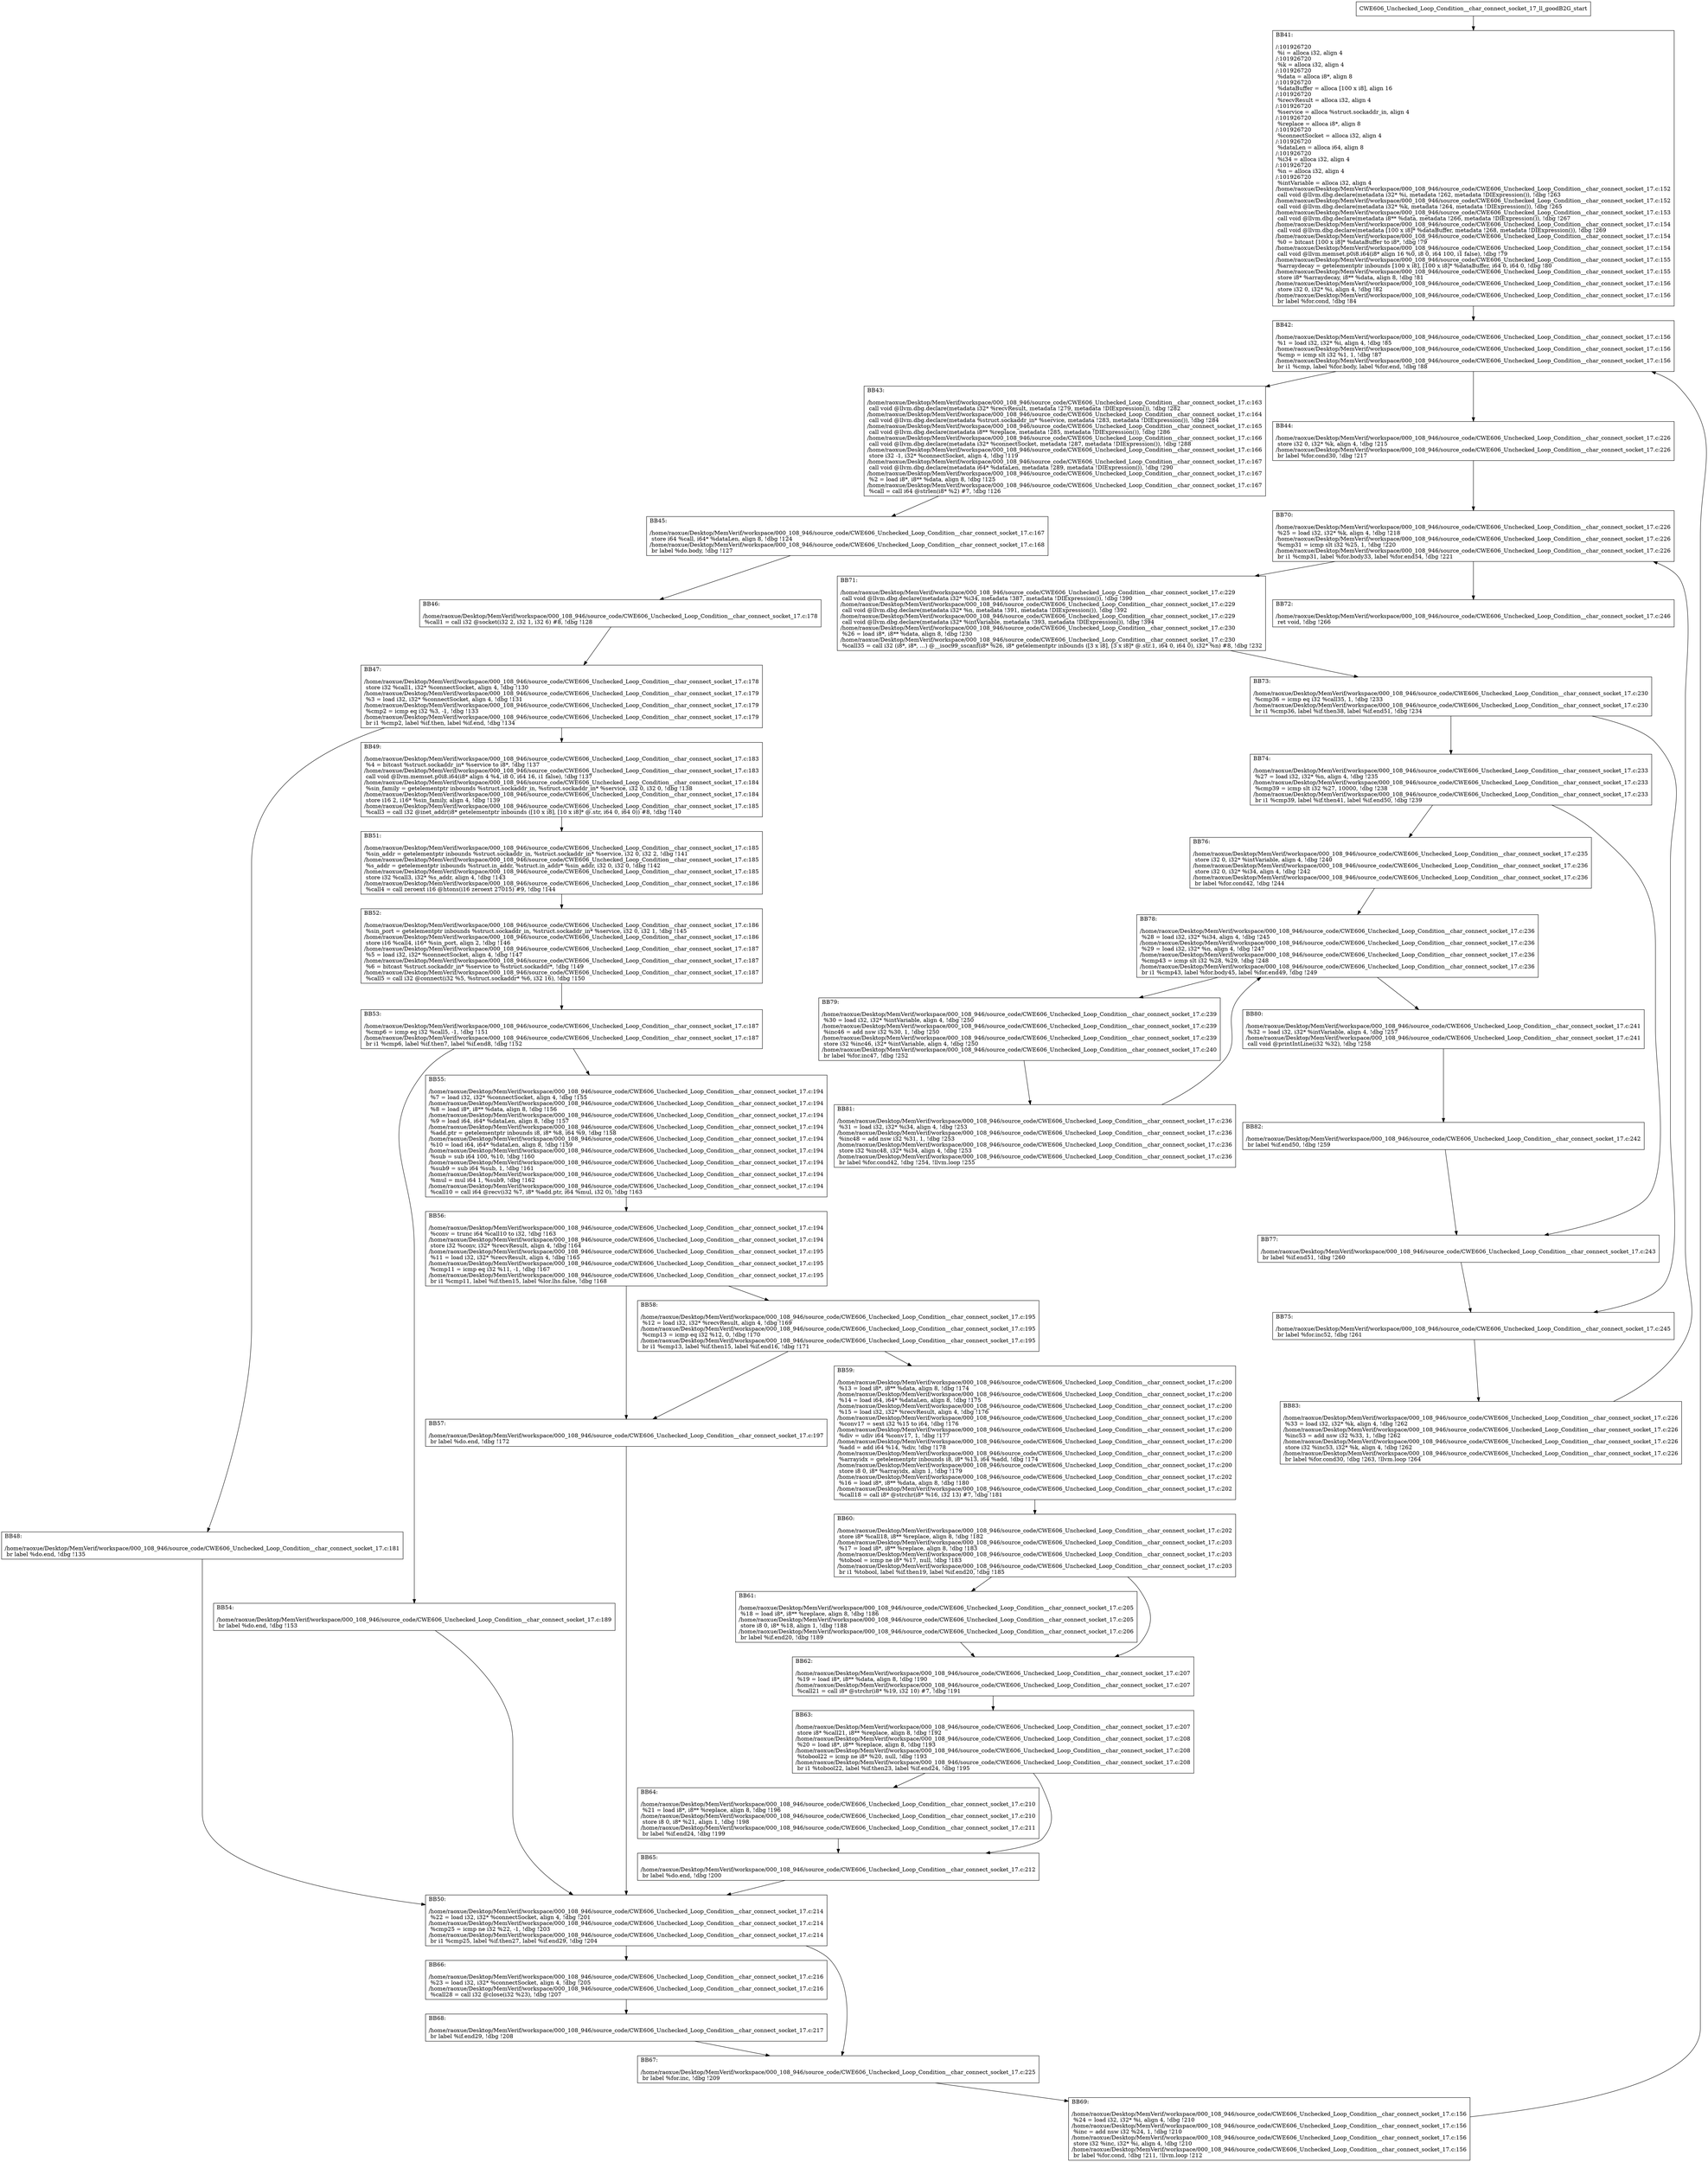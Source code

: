 digraph "CFG for'CWE606_Unchecked_Loop_Condition__char_connect_socket_17_ll_goodB2G' function" {
	BBCWE606_Unchecked_Loop_Condition__char_connect_socket_17_ll_goodB2G_start[shape=record,label="{CWE606_Unchecked_Loop_Condition__char_connect_socket_17_ll_goodB2G_start}"];
	BBCWE606_Unchecked_Loop_Condition__char_connect_socket_17_ll_goodB2G_start-> CWE606_Unchecked_Loop_Condition__char_connect_socket_17_ll_goodB2GBB41;
	CWE606_Unchecked_Loop_Condition__char_connect_socket_17_ll_goodB2GBB41 [shape=record, label="{BB41:\l\l/:101926720\l
  %i = alloca i32, align 4\l
/:101926720\l
  %k = alloca i32, align 4\l
/:101926720\l
  %data = alloca i8*, align 8\l
/:101926720\l
  %dataBuffer = alloca [100 x i8], align 16\l
/:101926720\l
  %recvResult = alloca i32, align 4\l
/:101926720\l
  %service = alloca %struct.sockaddr_in, align 4\l
/:101926720\l
  %replace = alloca i8*, align 8\l
/:101926720\l
  %connectSocket = alloca i32, align 4\l
/:101926720\l
  %dataLen = alloca i64, align 8\l
/:101926720\l
  %i34 = alloca i32, align 4\l
/:101926720\l
  %n = alloca i32, align 4\l
/:101926720\l
  %intVariable = alloca i32, align 4\l
/home/raoxue/Desktop/MemVerif/workspace/000_108_946/source_code/CWE606_Unchecked_Loop_Condition__char_connect_socket_17.c:152\l
  call void @llvm.dbg.declare(metadata i32* %i, metadata !262, metadata !DIExpression()), !dbg !263\l
/home/raoxue/Desktop/MemVerif/workspace/000_108_946/source_code/CWE606_Unchecked_Loop_Condition__char_connect_socket_17.c:152\l
  call void @llvm.dbg.declare(metadata i32* %k, metadata !264, metadata !DIExpression()), !dbg !265\l
/home/raoxue/Desktop/MemVerif/workspace/000_108_946/source_code/CWE606_Unchecked_Loop_Condition__char_connect_socket_17.c:153\l
  call void @llvm.dbg.declare(metadata i8** %data, metadata !266, metadata !DIExpression()), !dbg !267\l
/home/raoxue/Desktop/MemVerif/workspace/000_108_946/source_code/CWE606_Unchecked_Loop_Condition__char_connect_socket_17.c:154\l
  call void @llvm.dbg.declare(metadata [100 x i8]* %dataBuffer, metadata !268, metadata !DIExpression()), !dbg !269\l
/home/raoxue/Desktop/MemVerif/workspace/000_108_946/source_code/CWE606_Unchecked_Loop_Condition__char_connect_socket_17.c:154\l
  %0 = bitcast [100 x i8]* %dataBuffer to i8*, !dbg !79\l
/home/raoxue/Desktop/MemVerif/workspace/000_108_946/source_code/CWE606_Unchecked_Loop_Condition__char_connect_socket_17.c:154\l
  call void @llvm.memset.p0i8.i64(i8* align 16 %0, i8 0, i64 100, i1 false), !dbg !79\l
/home/raoxue/Desktop/MemVerif/workspace/000_108_946/source_code/CWE606_Unchecked_Loop_Condition__char_connect_socket_17.c:155\l
  %arraydecay = getelementptr inbounds [100 x i8], [100 x i8]* %dataBuffer, i64 0, i64 0, !dbg !80\l
/home/raoxue/Desktop/MemVerif/workspace/000_108_946/source_code/CWE606_Unchecked_Loop_Condition__char_connect_socket_17.c:155\l
  store i8* %arraydecay, i8** %data, align 8, !dbg !81\l
/home/raoxue/Desktop/MemVerif/workspace/000_108_946/source_code/CWE606_Unchecked_Loop_Condition__char_connect_socket_17.c:156\l
  store i32 0, i32* %i, align 4, !dbg !82\l
/home/raoxue/Desktop/MemVerif/workspace/000_108_946/source_code/CWE606_Unchecked_Loop_Condition__char_connect_socket_17.c:156\l
  br label %for.cond, !dbg !84\l
}"];
	CWE606_Unchecked_Loop_Condition__char_connect_socket_17_ll_goodB2GBB41-> CWE606_Unchecked_Loop_Condition__char_connect_socket_17_ll_goodB2GBB42;
	CWE606_Unchecked_Loop_Condition__char_connect_socket_17_ll_goodB2GBB42 [shape=record, label="{BB42:\l\l/home/raoxue/Desktop/MemVerif/workspace/000_108_946/source_code/CWE606_Unchecked_Loop_Condition__char_connect_socket_17.c:156\l
  %1 = load i32, i32* %i, align 4, !dbg !85\l
/home/raoxue/Desktop/MemVerif/workspace/000_108_946/source_code/CWE606_Unchecked_Loop_Condition__char_connect_socket_17.c:156\l
  %cmp = icmp slt i32 %1, 1, !dbg !87\l
/home/raoxue/Desktop/MemVerif/workspace/000_108_946/source_code/CWE606_Unchecked_Loop_Condition__char_connect_socket_17.c:156\l
  br i1 %cmp, label %for.body, label %for.end, !dbg !88\l
}"];
	CWE606_Unchecked_Loop_Condition__char_connect_socket_17_ll_goodB2GBB42-> CWE606_Unchecked_Loop_Condition__char_connect_socket_17_ll_goodB2GBB43;
	CWE606_Unchecked_Loop_Condition__char_connect_socket_17_ll_goodB2GBB42-> CWE606_Unchecked_Loop_Condition__char_connect_socket_17_ll_goodB2GBB44;
	CWE606_Unchecked_Loop_Condition__char_connect_socket_17_ll_goodB2GBB43 [shape=record, label="{BB43:\l\l/home/raoxue/Desktop/MemVerif/workspace/000_108_946/source_code/CWE606_Unchecked_Loop_Condition__char_connect_socket_17.c:163\l
  call void @llvm.dbg.declare(metadata i32* %recvResult, metadata !279, metadata !DIExpression()), !dbg !282\l
/home/raoxue/Desktop/MemVerif/workspace/000_108_946/source_code/CWE606_Unchecked_Loop_Condition__char_connect_socket_17.c:164\l
  call void @llvm.dbg.declare(metadata %struct.sockaddr_in* %service, metadata !283, metadata !DIExpression()), !dbg !284\l
/home/raoxue/Desktop/MemVerif/workspace/000_108_946/source_code/CWE606_Unchecked_Loop_Condition__char_connect_socket_17.c:165\l
  call void @llvm.dbg.declare(metadata i8** %replace, metadata !285, metadata !DIExpression()), !dbg !286\l
/home/raoxue/Desktop/MemVerif/workspace/000_108_946/source_code/CWE606_Unchecked_Loop_Condition__char_connect_socket_17.c:166\l
  call void @llvm.dbg.declare(metadata i32* %connectSocket, metadata !287, metadata !DIExpression()), !dbg !288\l
/home/raoxue/Desktop/MemVerif/workspace/000_108_946/source_code/CWE606_Unchecked_Loop_Condition__char_connect_socket_17.c:166\l
  store i32 -1, i32* %connectSocket, align 4, !dbg !119\l
/home/raoxue/Desktop/MemVerif/workspace/000_108_946/source_code/CWE606_Unchecked_Loop_Condition__char_connect_socket_17.c:167\l
  call void @llvm.dbg.declare(metadata i64* %dataLen, metadata !289, metadata !DIExpression()), !dbg !290\l
/home/raoxue/Desktop/MemVerif/workspace/000_108_946/source_code/CWE606_Unchecked_Loop_Condition__char_connect_socket_17.c:167\l
  %2 = load i8*, i8** %data, align 8, !dbg !125\l
/home/raoxue/Desktop/MemVerif/workspace/000_108_946/source_code/CWE606_Unchecked_Loop_Condition__char_connect_socket_17.c:167\l
  %call = call i64 @strlen(i8* %2) #7, !dbg !126\l
}"];
	CWE606_Unchecked_Loop_Condition__char_connect_socket_17_ll_goodB2GBB43-> CWE606_Unchecked_Loop_Condition__char_connect_socket_17_ll_goodB2GBB45;
	CWE606_Unchecked_Loop_Condition__char_connect_socket_17_ll_goodB2GBB45 [shape=record, label="{BB45:\l\l/home/raoxue/Desktop/MemVerif/workspace/000_108_946/source_code/CWE606_Unchecked_Loop_Condition__char_connect_socket_17.c:167\l
  store i64 %call, i64* %dataLen, align 8, !dbg !124\l
/home/raoxue/Desktop/MemVerif/workspace/000_108_946/source_code/CWE606_Unchecked_Loop_Condition__char_connect_socket_17.c:168\l
  br label %do.body, !dbg !127\l
}"];
	CWE606_Unchecked_Loop_Condition__char_connect_socket_17_ll_goodB2GBB45-> CWE606_Unchecked_Loop_Condition__char_connect_socket_17_ll_goodB2GBB46;
	CWE606_Unchecked_Loop_Condition__char_connect_socket_17_ll_goodB2GBB46 [shape=record, label="{BB46:\l\l/home/raoxue/Desktop/MemVerif/workspace/000_108_946/source_code/CWE606_Unchecked_Loop_Condition__char_connect_socket_17.c:178\l
  %call1 = call i32 @socket(i32 2, i32 1, i32 6) #8, !dbg !128\l
}"];
	CWE606_Unchecked_Loop_Condition__char_connect_socket_17_ll_goodB2GBB46-> CWE606_Unchecked_Loop_Condition__char_connect_socket_17_ll_goodB2GBB47;
	CWE606_Unchecked_Loop_Condition__char_connect_socket_17_ll_goodB2GBB47 [shape=record, label="{BB47:\l\l/home/raoxue/Desktop/MemVerif/workspace/000_108_946/source_code/CWE606_Unchecked_Loop_Condition__char_connect_socket_17.c:178\l
  store i32 %call1, i32* %connectSocket, align 4, !dbg !130\l
/home/raoxue/Desktop/MemVerif/workspace/000_108_946/source_code/CWE606_Unchecked_Loop_Condition__char_connect_socket_17.c:179\l
  %3 = load i32, i32* %connectSocket, align 4, !dbg !131\l
/home/raoxue/Desktop/MemVerif/workspace/000_108_946/source_code/CWE606_Unchecked_Loop_Condition__char_connect_socket_17.c:179\l
  %cmp2 = icmp eq i32 %3, -1, !dbg !133\l
/home/raoxue/Desktop/MemVerif/workspace/000_108_946/source_code/CWE606_Unchecked_Loop_Condition__char_connect_socket_17.c:179\l
  br i1 %cmp2, label %if.then, label %if.end, !dbg !134\l
}"];
	CWE606_Unchecked_Loop_Condition__char_connect_socket_17_ll_goodB2GBB47-> CWE606_Unchecked_Loop_Condition__char_connect_socket_17_ll_goodB2GBB48;
	CWE606_Unchecked_Loop_Condition__char_connect_socket_17_ll_goodB2GBB47-> CWE606_Unchecked_Loop_Condition__char_connect_socket_17_ll_goodB2GBB49;
	CWE606_Unchecked_Loop_Condition__char_connect_socket_17_ll_goodB2GBB48 [shape=record, label="{BB48:\l\l/home/raoxue/Desktop/MemVerif/workspace/000_108_946/source_code/CWE606_Unchecked_Loop_Condition__char_connect_socket_17.c:181\l
  br label %do.end, !dbg !135\l
}"];
	CWE606_Unchecked_Loop_Condition__char_connect_socket_17_ll_goodB2GBB48-> CWE606_Unchecked_Loop_Condition__char_connect_socket_17_ll_goodB2GBB50;
	CWE606_Unchecked_Loop_Condition__char_connect_socket_17_ll_goodB2GBB49 [shape=record, label="{BB49:\l\l/home/raoxue/Desktop/MemVerif/workspace/000_108_946/source_code/CWE606_Unchecked_Loop_Condition__char_connect_socket_17.c:183\l
  %4 = bitcast %struct.sockaddr_in* %service to i8*, !dbg !137\l
/home/raoxue/Desktop/MemVerif/workspace/000_108_946/source_code/CWE606_Unchecked_Loop_Condition__char_connect_socket_17.c:183\l
  call void @llvm.memset.p0i8.i64(i8* align 4 %4, i8 0, i64 16, i1 false), !dbg !137\l
/home/raoxue/Desktop/MemVerif/workspace/000_108_946/source_code/CWE606_Unchecked_Loop_Condition__char_connect_socket_17.c:184\l
  %sin_family = getelementptr inbounds %struct.sockaddr_in, %struct.sockaddr_in* %service, i32 0, i32 0, !dbg !138\l
/home/raoxue/Desktop/MemVerif/workspace/000_108_946/source_code/CWE606_Unchecked_Loop_Condition__char_connect_socket_17.c:184\l
  store i16 2, i16* %sin_family, align 4, !dbg !139\l
/home/raoxue/Desktop/MemVerif/workspace/000_108_946/source_code/CWE606_Unchecked_Loop_Condition__char_connect_socket_17.c:185\l
  %call3 = call i32 @inet_addr(i8* getelementptr inbounds ([10 x i8], [10 x i8]* @.str, i64 0, i64 0)) #8, !dbg !140\l
}"];
	CWE606_Unchecked_Loop_Condition__char_connect_socket_17_ll_goodB2GBB49-> CWE606_Unchecked_Loop_Condition__char_connect_socket_17_ll_goodB2GBB51;
	CWE606_Unchecked_Loop_Condition__char_connect_socket_17_ll_goodB2GBB51 [shape=record, label="{BB51:\l\l/home/raoxue/Desktop/MemVerif/workspace/000_108_946/source_code/CWE606_Unchecked_Loop_Condition__char_connect_socket_17.c:185\l
  %sin_addr = getelementptr inbounds %struct.sockaddr_in, %struct.sockaddr_in* %service, i32 0, i32 2, !dbg !141\l
/home/raoxue/Desktop/MemVerif/workspace/000_108_946/source_code/CWE606_Unchecked_Loop_Condition__char_connect_socket_17.c:185\l
  %s_addr = getelementptr inbounds %struct.in_addr, %struct.in_addr* %sin_addr, i32 0, i32 0, !dbg !142\l
/home/raoxue/Desktop/MemVerif/workspace/000_108_946/source_code/CWE606_Unchecked_Loop_Condition__char_connect_socket_17.c:185\l
  store i32 %call3, i32* %s_addr, align 4, !dbg !143\l
/home/raoxue/Desktop/MemVerif/workspace/000_108_946/source_code/CWE606_Unchecked_Loop_Condition__char_connect_socket_17.c:186\l
  %call4 = call zeroext i16 @htons(i16 zeroext 27015) #9, !dbg !144\l
}"];
	CWE606_Unchecked_Loop_Condition__char_connect_socket_17_ll_goodB2GBB51-> CWE606_Unchecked_Loop_Condition__char_connect_socket_17_ll_goodB2GBB52;
	CWE606_Unchecked_Loop_Condition__char_connect_socket_17_ll_goodB2GBB52 [shape=record, label="{BB52:\l\l/home/raoxue/Desktop/MemVerif/workspace/000_108_946/source_code/CWE606_Unchecked_Loop_Condition__char_connect_socket_17.c:186\l
  %sin_port = getelementptr inbounds %struct.sockaddr_in, %struct.sockaddr_in* %service, i32 0, i32 1, !dbg !145\l
/home/raoxue/Desktop/MemVerif/workspace/000_108_946/source_code/CWE606_Unchecked_Loop_Condition__char_connect_socket_17.c:186\l
  store i16 %call4, i16* %sin_port, align 2, !dbg !146\l
/home/raoxue/Desktop/MemVerif/workspace/000_108_946/source_code/CWE606_Unchecked_Loop_Condition__char_connect_socket_17.c:187\l
  %5 = load i32, i32* %connectSocket, align 4, !dbg !147\l
/home/raoxue/Desktop/MemVerif/workspace/000_108_946/source_code/CWE606_Unchecked_Loop_Condition__char_connect_socket_17.c:187\l
  %6 = bitcast %struct.sockaddr_in* %service to %struct.sockaddr*, !dbg !149\l
/home/raoxue/Desktop/MemVerif/workspace/000_108_946/source_code/CWE606_Unchecked_Loop_Condition__char_connect_socket_17.c:187\l
  %call5 = call i32 @connect(i32 %5, %struct.sockaddr* %6, i32 16), !dbg !150\l
}"];
	CWE606_Unchecked_Loop_Condition__char_connect_socket_17_ll_goodB2GBB52-> CWE606_Unchecked_Loop_Condition__char_connect_socket_17_ll_goodB2GBB53;
	CWE606_Unchecked_Loop_Condition__char_connect_socket_17_ll_goodB2GBB53 [shape=record, label="{BB53:\l\l/home/raoxue/Desktop/MemVerif/workspace/000_108_946/source_code/CWE606_Unchecked_Loop_Condition__char_connect_socket_17.c:187\l
  %cmp6 = icmp eq i32 %call5, -1, !dbg !151\l
/home/raoxue/Desktop/MemVerif/workspace/000_108_946/source_code/CWE606_Unchecked_Loop_Condition__char_connect_socket_17.c:187\l
  br i1 %cmp6, label %if.then7, label %if.end8, !dbg !152\l
}"];
	CWE606_Unchecked_Loop_Condition__char_connect_socket_17_ll_goodB2GBB53-> CWE606_Unchecked_Loop_Condition__char_connect_socket_17_ll_goodB2GBB54;
	CWE606_Unchecked_Loop_Condition__char_connect_socket_17_ll_goodB2GBB53-> CWE606_Unchecked_Loop_Condition__char_connect_socket_17_ll_goodB2GBB55;
	CWE606_Unchecked_Loop_Condition__char_connect_socket_17_ll_goodB2GBB54 [shape=record, label="{BB54:\l\l/home/raoxue/Desktop/MemVerif/workspace/000_108_946/source_code/CWE606_Unchecked_Loop_Condition__char_connect_socket_17.c:189\l
  br label %do.end, !dbg !153\l
}"];
	CWE606_Unchecked_Loop_Condition__char_connect_socket_17_ll_goodB2GBB54-> CWE606_Unchecked_Loop_Condition__char_connect_socket_17_ll_goodB2GBB50;
	CWE606_Unchecked_Loop_Condition__char_connect_socket_17_ll_goodB2GBB55 [shape=record, label="{BB55:\l\l/home/raoxue/Desktop/MemVerif/workspace/000_108_946/source_code/CWE606_Unchecked_Loop_Condition__char_connect_socket_17.c:194\l
  %7 = load i32, i32* %connectSocket, align 4, !dbg !155\l
/home/raoxue/Desktop/MemVerif/workspace/000_108_946/source_code/CWE606_Unchecked_Loop_Condition__char_connect_socket_17.c:194\l
  %8 = load i8*, i8** %data, align 8, !dbg !156\l
/home/raoxue/Desktop/MemVerif/workspace/000_108_946/source_code/CWE606_Unchecked_Loop_Condition__char_connect_socket_17.c:194\l
  %9 = load i64, i64* %dataLen, align 8, !dbg !157\l
/home/raoxue/Desktop/MemVerif/workspace/000_108_946/source_code/CWE606_Unchecked_Loop_Condition__char_connect_socket_17.c:194\l
  %add.ptr = getelementptr inbounds i8, i8* %8, i64 %9, !dbg !158\l
/home/raoxue/Desktop/MemVerif/workspace/000_108_946/source_code/CWE606_Unchecked_Loop_Condition__char_connect_socket_17.c:194\l
  %10 = load i64, i64* %dataLen, align 8, !dbg !159\l
/home/raoxue/Desktop/MemVerif/workspace/000_108_946/source_code/CWE606_Unchecked_Loop_Condition__char_connect_socket_17.c:194\l
  %sub = sub i64 100, %10, !dbg !160\l
/home/raoxue/Desktop/MemVerif/workspace/000_108_946/source_code/CWE606_Unchecked_Loop_Condition__char_connect_socket_17.c:194\l
  %sub9 = sub i64 %sub, 1, !dbg !161\l
/home/raoxue/Desktop/MemVerif/workspace/000_108_946/source_code/CWE606_Unchecked_Loop_Condition__char_connect_socket_17.c:194\l
  %mul = mul i64 1, %sub9, !dbg !162\l
/home/raoxue/Desktop/MemVerif/workspace/000_108_946/source_code/CWE606_Unchecked_Loop_Condition__char_connect_socket_17.c:194\l
  %call10 = call i64 @recv(i32 %7, i8* %add.ptr, i64 %mul, i32 0), !dbg !163\l
}"];
	CWE606_Unchecked_Loop_Condition__char_connect_socket_17_ll_goodB2GBB55-> CWE606_Unchecked_Loop_Condition__char_connect_socket_17_ll_goodB2GBB56;
	CWE606_Unchecked_Loop_Condition__char_connect_socket_17_ll_goodB2GBB56 [shape=record, label="{BB56:\l\l/home/raoxue/Desktop/MemVerif/workspace/000_108_946/source_code/CWE606_Unchecked_Loop_Condition__char_connect_socket_17.c:194\l
  %conv = trunc i64 %call10 to i32, !dbg !163\l
/home/raoxue/Desktop/MemVerif/workspace/000_108_946/source_code/CWE606_Unchecked_Loop_Condition__char_connect_socket_17.c:194\l
  store i32 %conv, i32* %recvResult, align 4, !dbg !164\l
/home/raoxue/Desktop/MemVerif/workspace/000_108_946/source_code/CWE606_Unchecked_Loop_Condition__char_connect_socket_17.c:195\l
  %11 = load i32, i32* %recvResult, align 4, !dbg !165\l
/home/raoxue/Desktop/MemVerif/workspace/000_108_946/source_code/CWE606_Unchecked_Loop_Condition__char_connect_socket_17.c:195\l
  %cmp11 = icmp eq i32 %11, -1, !dbg !167\l
/home/raoxue/Desktop/MemVerif/workspace/000_108_946/source_code/CWE606_Unchecked_Loop_Condition__char_connect_socket_17.c:195\l
  br i1 %cmp11, label %if.then15, label %lor.lhs.false, !dbg !168\l
}"];
	CWE606_Unchecked_Loop_Condition__char_connect_socket_17_ll_goodB2GBB56-> CWE606_Unchecked_Loop_Condition__char_connect_socket_17_ll_goodB2GBB57;
	CWE606_Unchecked_Loop_Condition__char_connect_socket_17_ll_goodB2GBB56-> CWE606_Unchecked_Loop_Condition__char_connect_socket_17_ll_goodB2GBB58;
	CWE606_Unchecked_Loop_Condition__char_connect_socket_17_ll_goodB2GBB58 [shape=record, label="{BB58:\l\l/home/raoxue/Desktop/MemVerif/workspace/000_108_946/source_code/CWE606_Unchecked_Loop_Condition__char_connect_socket_17.c:195\l
  %12 = load i32, i32* %recvResult, align 4, !dbg !169\l
/home/raoxue/Desktop/MemVerif/workspace/000_108_946/source_code/CWE606_Unchecked_Loop_Condition__char_connect_socket_17.c:195\l
  %cmp13 = icmp eq i32 %12, 0, !dbg !170\l
/home/raoxue/Desktop/MemVerif/workspace/000_108_946/source_code/CWE606_Unchecked_Loop_Condition__char_connect_socket_17.c:195\l
  br i1 %cmp13, label %if.then15, label %if.end16, !dbg !171\l
}"];
	CWE606_Unchecked_Loop_Condition__char_connect_socket_17_ll_goodB2GBB58-> CWE606_Unchecked_Loop_Condition__char_connect_socket_17_ll_goodB2GBB57;
	CWE606_Unchecked_Loop_Condition__char_connect_socket_17_ll_goodB2GBB58-> CWE606_Unchecked_Loop_Condition__char_connect_socket_17_ll_goodB2GBB59;
	CWE606_Unchecked_Loop_Condition__char_connect_socket_17_ll_goodB2GBB57 [shape=record, label="{BB57:\l\l/home/raoxue/Desktop/MemVerif/workspace/000_108_946/source_code/CWE606_Unchecked_Loop_Condition__char_connect_socket_17.c:197\l
  br label %do.end, !dbg !172\l
}"];
	CWE606_Unchecked_Loop_Condition__char_connect_socket_17_ll_goodB2GBB57-> CWE606_Unchecked_Loop_Condition__char_connect_socket_17_ll_goodB2GBB50;
	CWE606_Unchecked_Loop_Condition__char_connect_socket_17_ll_goodB2GBB59 [shape=record, label="{BB59:\l\l/home/raoxue/Desktop/MemVerif/workspace/000_108_946/source_code/CWE606_Unchecked_Loop_Condition__char_connect_socket_17.c:200\l
  %13 = load i8*, i8** %data, align 8, !dbg !174\l
/home/raoxue/Desktop/MemVerif/workspace/000_108_946/source_code/CWE606_Unchecked_Loop_Condition__char_connect_socket_17.c:200\l
  %14 = load i64, i64* %dataLen, align 8, !dbg !175\l
/home/raoxue/Desktop/MemVerif/workspace/000_108_946/source_code/CWE606_Unchecked_Loop_Condition__char_connect_socket_17.c:200\l
  %15 = load i32, i32* %recvResult, align 4, !dbg !176\l
/home/raoxue/Desktop/MemVerif/workspace/000_108_946/source_code/CWE606_Unchecked_Loop_Condition__char_connect_socket_17.c:200\l
  %conv17 = sext i32 %15 to i64, !dbg !176\l
/home/raoxue/Desktop/MemVerif/workspace/000_108_946/source_code/CWE606_Unchecked_Loop_Condition__char_connect_socket_17.c:200\l
  %div = udiv i64 %conv17, 1, !dbg !177\l
/home/raoxue/Desktop/MemVerif/workspace/000_108_946/source_code/CWE606_Unchecked_Loop_Condition__char_connect_socket_17.c:200\l
  %add = add i64 %14, %div, !dbg !178\l
/home/raoxue/Desktop/MemVerif/workspace/000_108_946/source_code/CWE606_Unchecked_Loop_Condition__char_connect_socket_17.c:200\l
  %arrayidx = getelementptr inbounds i8, i8* %13, i64 %add, !dbg !174\l
/home/raoxue/Desktop/MemVerif/workspace/000_108_946/source_code/CWE606_Unchecked_Loop_Condition__char_connect_socket_17.c:200\l
  store i8 0, i8* %arrayidx, align 1, !dbg !179\l
/home/raoxue/Desktop/MemVerif/workspace/000_108_946/source_code/CWE606_Unchecked_Loop_Condition__char_connect_socket_17.c:202\l
  %16 = load i8*, i8** %data, align 8, !dbg !180\l
/home/raoxue/Desktop/MemVerif/workspace/000_108_946/source_code/CWE606_Unchecked_Loop_Condition__char_connect_socket_17.c:202\l
  %call18 = call i8* @strchr(i8* %16, i32 13) #7, !dbg !181\l
}"];
	CWE606_Unchecked_Loop_Condition__char_connect_socket_17_ll_goodB2GBB59-> CWE606_Unchecked_Loop_Condition__char_connect_socket_17_ll_goodB2GBB60;
	CWE606_Unchecked_Loop_Condition__char_connect_socket_17_ll_goodB2GBB60 [shape=record, label="{BB60:\l\l/home/raoxue/Desktop/MemVerif/workspace/000_108_946/source_code/CWE606_Unchecked_Loop_Condition__char_connect_socket_17.c:202\l
  store i8* %call18, i8** %replace, align 8, !dbg !182\l
/home/raoxue/Desktop/MemVerif/workspace/000_108_946/source_code/CWE606_Unchecked_Loop_Condition__char_connect_socket_17.c:203\l
  %17 = load i8*, i8** %replace, align 8, !dbg !183\l
/home/raoxue/Desktop/MemVerif/workspace/000_108_946/source_code/CWE606_Unchecked_Loop_Condition__char_connect_socket_17.c:203\l
  %tobool = icmp ne i8* %17, null, !dbg !183\l
/home/raoxue/Desktop/MemVerif/workspace/000_108_946/source_code/CWE606_Unchecked_Loop_Condition__char_connect_socket_17.c:203\l
  br i1 %tobool, label %if.then19, label %if.end20, !dbg !185\l
}"];
	CWE606_Unchecked_Loop_Condition__char_connect_socket_17_ll_goodB2GBB60-> CWE606_Unchecked_Loop_Condition__char_connect_socket_17_ll_goodB2GBB61;
	CWE606_Unchecked_Loop_Condition__char_connect_socket_17_ll_goodB2GBB60-> CWE606_Unchecked_Loop_Condition__char_connect_socket_17_ll_goodB2GBB62;
	CWE606_Unchecked_Loop_Condition__char_connect_socket_17_ll_goodB2GBB61 [shape=record, label="{BB61:\l\l/home/raoxue/Desktop/MemVerif/workspace/000_108_946/source_code/CWE606_Unchecked_Loop_Condition__char_connect_socket_17.c:205\l
  %18 = load i8*, i8** %replace, align 8, !dbg !186\l
/home/raoxue/Desktop/MemVerif/workspace/000_108_946/source_code/CWE606_Unchecked_Loop_Condition__char_connect_socket_17.c:205\l
  store i8 0, i8* %18, align 1, !dbg !188\l
/home/raoxue/Desktop/MemVerif/workspace/000_108_946/source_code/CWE606_Unchecked_Loop_Condition__char_connect_socket_17.c:206\l
  br label %if.end20, !dbg !189\l
}"];
	CWE606_Unchecked_Loop_Condition__char_connect_socket_17_ll_goodB2GBB61-> CWE606_Unchecked_Loop_Condition__char_connect_socket_17_ll_goodB2GBB62;
	CWE606_Unchecked_Loop_Condition__char_connect_socket_17_ll_goodB2GBB62 [shape=record, label="{BB62:\l\l/home/raoxue/Desktop/MemVerif/workspace/000_108_946/source_code/CWE606_Unchecked_Loop_Condition__char_connect_socket_17.c:207\l
  %19 = load i8*, i8** %data, align 8, !dbg !190\l
/home/raoxue/Desktop/MemVerif/workspace/000_108_946/source_code/CWE606_Unchecked_Loop_Condition__char_connect_socket_17.c:207\l
  %call21 = call i8* @strchr(i8* %19, i32 10) #7, !dbg !191\l
}"];
	CWE606_Unchecked_Loop_Condition__char_connect_socket_17_ll_goodB2GBB62-> CWE606_Unchecked_Loop_Condition__char_connect_socket_17_ll_goodB2GBB63;
	CWE606_Unchecked_Loop_Condition__char_connect_socket_17_ll_goodB2GBB63 [shape=record, label="{BB63:\l\l/home/raoxue/Desktop/MemVerif/workspace/000_108_946/source_code/CWE606_Unchecked_Loop_Condition__char_connect_socket_17.c:207\l
  store i8* %call21, i8** %replace, align 8, !dbg !192\l
/home/raoxue/Desktop/MemVerif/workspace/000_108_946/source_code/CWE606_Unchecked_Loop_Condition__char_connect_socket_17.c:208\l
  %20 = load i8*, i8** %replace, align 8, !dbg !193\l
/home/raoxue/Desktop/MemVerif/workspace/000_108_946/source_code/CWE606_Unchecked_Loop_Condition__char_connect_socket_17.c:208\l
  %tobool22 = icmp ne i8* %20, null, !dbg !193\l
/home/raoxue/Desktop/MemVerif/workspace/000_108_946/source_code/CWE606_Unchecked_Loop_Condition__char_connect_socket_17.c:208\l
  br i1 %tobool22, label %if.then23, label %if.end24, !dbg !195\l
}"];
	CWE606_Unchecked_Loop_Condition__char_connect_socket_17_ll_goodB2GBB63-> CWE606_Unchecked_Loop_Condition__char_connect_socket_17_ll_goodB2GBB64;
	CWE606_Unchecked_Loop_Condition__char_connect_socket_17_ll_goodB2GBB63-> CWE606_Unchecked_Loop_Condition__char_connect_socket_17_ll_goodB2GBB65;
	CWE606_Unchecked_Loop_Condition__char_connect_socket_17_ll_goodB2GBB64 [shape=record, label="{BB64:\l\l/home/raoxue/Desktop/MemVerif/workspace/000_108_946/source_code/CWE606_Unchecked_Loop_Condition__char_connect_socket_17.c:210\l
  %21 = load i8*, i8** %replace, align 8, !dbg !196\l
/home/raoxue/Desktop/MemVerif/workspace/000_108_946/source_code/CWE606_Unchecked_Loop_Condition__char_connect_socket_17.c:210\l
  store i8 0, i8* %21, align 1, !dbg !198\l
/home/raoxue/Desktop/MemVerif/workspace/000_108_946/source_code/CWE606_Unchecked_Loop_Condition__char_connect_socket_17.c:211\l
  br label %if.end24, !dbg !199\l
}"];
	CWE606_Unchecked_Loop_Condition__char_connect_socket_17_ll_goodB2GBB64-> CWE606_Unchecked_Loop_Condition__char_connect_socket_17_ll_goodB2GBB65;
	CWE606_Unchecked_Loop_Condition__char_connect_socket_17_ll_goodB2GBB65 [shape=record, label="{BB65:\l\l/home/raoxue/Desktop/MemVerif/workspace/000_108_946/source_code/CWE606_Unchecked_Loop_Condition__char_connect_socket_17.c:212\l
  br label %do.end, !dbg !200\l
}"];
	CWE606_Unchecked_Loop_Condition__char_connect_socket_17_ll_goodB2GBB65-> CWE606_Unchecked_Loop_Condition__char_connect_socket_17_ll_goodB2GBB50;
	CWE606_Unchecked_Loop_Condition__char_connect_socket_17_ll_goodB2GBB50 [shape=record, label="{BB50:\l\l/home/raoxue/Desktop/MemVerif/workspace/000_108_946/source_code/CWE606_Unchecked_Loop_Condition__char_connect_socket_17.c:214\l
  %22 = load i32, i32* %connectSocket, align 4, !dbg !201\l
/home/raoxue/Desktop/MemVerif/workspace/000_108_946/source_code/CWE606_Unchecked_Loop_Condition__char_connect_socket_17.c:214\l
  %cmp25 = icmp ne i32 %22, -1, !dbg !203\l
/home/raoxue/Desktop/MemVerif/workspace/000_108_946/source_code/CWE606_Unchecked_Loop_Condition__char_connect_socket_17.c:214\l
  br i1 %cmp25, label %if.then27, label %if.end29, !dbg !204\l
}"];
	CWE606_Unchecked_Loop_Condition__char_connect_socket_17_ll_goodB2GBB50-> CWE606_Unchecked_Loop_Condition__char_connect_socket_17_ll_goodB2GBB66;
	CWE606_Unchecked_Loop_Condition__char_connect_socket_17_ll_goodB2GBB50-> CWE606_Unchecked_Loop_Condition__char_connect_socket_17_ll_goodB2GBB67;
	CWE606_Unchecked_Loop_Condition__char_connect_socket_17_ll_goodB2GBB66 [shape=record, label="{BB66:\l\l/home/raoxue/Desktop/MemVerif/workspace/000_108_946/source_code/CWE606_Unchecked_Loop_Condition__char_connect_socket_17.c:216\l
  %23 = load i32, i32* %connectSocket, align 4, !dbg !205\l
/home/raoxue/Desktop/MemVerif/workspace/000_108_946/source_code/CWE606_Unchecked_Loop_Condition__char_connect_socket_17.c:216\l
  %call28 = call i32 @close(i32 %23), !dbg !207\l
}"];
	CWE606_Unchecked_Loop_Condition__char_connect_socket_17_ll_goodB2GBB66-> CWE606_Unchecked_Loop_Condition__char_connect_socket_17_ll_goodB2GBB68;
	CWE606_Unchecked_Loop_Condition__char_connect_socket_17_ll_goodB2GBB68 [shape=record, label="{BB68:\l\l/home/raoxue/Desktop/MemVerif/workspace/000_108_946/source_code/CWE606_Unchecked_Loop_Condition__char_connect_socket_17.c:217\l
  br label %if.end29, !dbg !208\l
}"];
	CWE606_Unchecked_Loop_Condition__char_connect_socket_17_ll_goodB2GBB68-> CWE606_Unchecked_Loop_Condition__char_connect_socket_17_ll_goodB2GBB67;
	CWE606_Unchecked_Loop_Condition__char_connect_socket_17_ll_goodB2GBB67 [shape=record, label="{BB67:\l\l/home/raoxue/Desktop/MemVerif/workspace/000_108_946/source_code/CWE606_Unchecked_Loop_Condition__char_connect_socket_17.c:225\l
  br label %for.inc, !dbg !209\l
}"];
	CWE606_Unchecked_Loop_Condition__char_connect_socket_17_ll_goodB2GBB67-> CWE606_Unchecked_Loop_Condition__char_connect_socket_17_ll_goodB2GBB69;
	CWE606_Unchecked_Loop_Condition__char_connect_socket_17_ll_goodB2GBB69 [shape=record, label="{BB69:\l\l/home/raoxue/Desktop/MemVerif/workspace/000_108_946/source_code/CWE606_Unchecked_Loop_Condition__char_connect_socket_17.c:156\l
  %24 = load i32, i32* %i, align 4, !dbg !210\l
/home/raoxue/Desktop/MemVerif/workspace/000_108_946/source_code/CWE606_Unchecked_Loop_Condition__char_connect_socket_17.c:156\l
  %inc = add nsw i32 %24, 1, !dbg !210\l
/home/raoxue/Desktop/MemVerif/workspace/000_108_946/source_code/CWE606_Unchecked_Loop_Condition__char_connect_socket_17.c:156\l
  store i32 %inc, i32* %i, align 4, !dbg !210\l
/home/raoxue/Desktop/MemVerif/workspace/000_108_946/source_code/CWE606_Unchecked_Loop_Condition__char_connect_socket_17.c:156\l
  br label %for.cond, !dbg !211, !llvm.loop !212\l
}"];
	CWE606_Unchecked_Loop_Condition__char_connect_socket_17_ll_goodB2GBB69-> CWE606_Unchecked_Loop_Condition__char_connect_socket_17_ll_goodB2GBB42;
	CWE606_Unchecked_Loop_Condition__char_connect_socket_17_ll_goodB2GBB44 [shape=record, label="{BB44:\l\l/home/raoxue/Desktop/MemVerif/workspace/000_108_946/source_code/CWE606_Unchecked_Loop_Condition__char_connect_socket_17.c:226\l
  store i32 0, i32* %k, align 4, !dbg !215\l
/home/raoxue/Desktop/MemVerif/workspace/000_108_946/source_code/CWE606_Unchecked_Loop_Condition__char_connect_socket_17.c:226\l
  br label %for.cond30, !dbg !217\l
}"];
	CWE606_Unchecked_Loop_Condition__char_connect_socket_17_ll_goodB2GBB44-> CWE606_Unchecked_Loop_Condition__char_connect_socket_17_ll_goodB2GBB70;
	CWE606_Unchecked_Loop_Condition__char_connect_socket_17_ll_goodB2GBB70 [shape=record, label="{BB70:\l\l/home/raoxue/Desktop/MemVerif/workspace/000_108_946/source_code/CWE606_Unchecked_Loop_Condition__char_connect_socket_17.c:226\l
  %25 = load i32, i32* %k, align 4, !dbg !218\l
/home/raoxue/Desktop/MemVerif/workspace/000_108_946/source_code/CWE606_Unchecked_Loop_Condition__char_connect_socket_17.c:226\l
  %cmp31 = icmp slt i32 %25, 1, !dbg !220\l
/home/raoxue/Desktop/MemVerif/workspace/000_108_946/source_code/CWE606_Unchecked_Loop_Condition__char_connect_socket_17.c:226\l
  br i1 %cmp31, label %for.body33, label %for.end54, !dbg !221\l
}"];
	CWE606_Unchecked_Loop_Condition__char_connect_socket_17_ll_goodB2GBB70-> CWE606_Unchecked_Loop_Condition__char_connect_socket_17_ll_goodB2GBB71;
	CWE606_Unchecked_Loop_Condition__char_connect_socket_17_ll_goodB2GBB70-> CWE606_Unchecked_Loop_Condition__char_connect_socket_17_ll_goodB2GBB72;
	CWE606_Unchecked_Loop_Condition__char_connect_socket_17_ll_goodB2GBB71 [shape=record, label="{BB71:\l\l/home/raoxue/Desktop/MemVerif/workspace/000_108_946/source_code/CWE606_Unchecked_Loop_Condition__char_connect_socket_17.c:229\l
  call void @llvm.dbg.declare(metadata i32* %i34, metadata !387, metadata !DIExpression()), !dbg !390\l
/home/raoxue/Desktop/MemVerif/workspace/000_108_946/source_code/CWE606_Unchecked_Loop_Condition__char_connect_socket_17.c:229\l
  call void @llvm.dbg.declare(metadata i32* %n, metadata !391, metadata !DIExpression()), !dbg !392\l
/home/raoxue/Desktop/MemVerif/workspace/000_108_946/source_code/CWE606_Unchecked_Loop_Condition__char_connect_socket_17.c:229\l
  call void @llvm.dbg.declare(metadata i32* %intVariable, metadata !393, metadata !DIExpression()), !dbg !394\l
/home/raoxue/Desktop/MemVerif/workspace/000_108_946/source_code/CWE606_Unchecked_Loop_Condition__char_connect_socket_17.c:230\l
  %26 = load i8*, i8** %data, align 8, !dbg !230\l
/home/raoxue/Desktop/MemVerif/workspace/000_108_946/source_code/CWE606_Unchecked_Loop_Condition__char_connect_socket_17.c:230\l
  %call35 = call i32 (i8*, i8*, ...) @__isoc99_sscanf(i8* %26, i8* getelementptr inbounds ([3 x i8], [3 x i8]* @.str.1, i64 0, i64 0), i32* %n) #8, !dbg !232\l
}"];
	CWE606_Unchecked_Loop_Condition__char_connect_socket_17_ll_goodB2GBB71-> CWE606_Unchecked_Loop_Condition__char_connect_socket_17_ll_goodB2GBB73;
	CWE606_Unchecked_Loop_Condition__char_connect_socket_17_ll_goodB2GBB73 [shape=record, label="{BB73:\l\l/home/raoxue/Desktop/MemVerif/workspace/000_108_946/source_code/CWE606_Unchecked_Loop_Condition__char_connect_socket_17.c:230\l
  %cmp36 = icmp eq i32 %call35, 1, !dbg !233\l
/home/raoxue/Desktop/MemVerif/workspace/000_108_946/source_code/CWE606_Unchecked_Loop_Condition__char_connect_socket_17.c:230\l
  br i1 %cmp36, label %if.then38, label %if.end51, !dbg !234\l
}"];
	CWE606_Unchecked_Loop_Condition__char_connect_socket_17_ll_goodB2GBB73-> CWE606_Unchecked_Loop_Condition__char_connect_socket_17_ll_goodB2GBB74;
	CWE606_Unchecked_Loop_Condition__char_connect_socket_17_ll_goodB2GBB73-> CWE606_Unchecked_Loop_Condition__char_connect_socket_17_ll_goodB2GBB75;
	CWE606_Unchecked_Loop_Condition__char_connect_socket_17_ll_goodB2GBB74 [shape=record, label="{BB74:\l\l/home/raoxue/Desktop/MemVerif/workspace/000_108_946/source_code/CWE606_Unchecked_Loop_Condition__char_connect_socket_17.c:233\l
  %27 = load i32, i32* %n, align 4, !dbg !235\l
/home/raoxue/Desktop/MemVerif/workspace/000_108_946/source_code/CWE606_Unchecked_Loop_Condition__char_connect_socket_17.c:233\l
  %cmp39 = icmp slt i32 %27, 10000, !dbg !238\l
/home/raoxue/Desktop/MemVerif/workspace/000_108_946/source_code/CWE606_Unchecked_Loop_Condition__char_connect_socket_17.c:233\l
  br i1 %cmp39, label %if.then41, label %if.end50, !dbg !239\l
}"];
	CWE606_Unchecked_Loop_Condition__char_connect_socket_17_ll_goodB2GBB74-> CWE606_Unchecked_Loop_Condition__char_connect_socket_17_ll_goodB2GBB76;
	CWE606_Unchecked_Loop_Condition__char_connect_socket_17_ll_goodB2GBB74-> CWE606_Unchecked_Loop_Condition__char_connect_socket_17_ll_goodB2GBB77;
	CWE606_Unchecked_Loop_Condition__char_connect_socket_17_ll_goodB2GBB76 [shape=record, label="{BB76:\l\l/home/raoxue/Desktop/MemVerif/workspace/000_108_946/source_code/CWE606_Unchecked_Loop_Condition__char_connect_socket_17.c:235\l
  store i32 0, i32* %intVariable, align 4, !dbg !240\l
/home/raoxue/Desktop/MemVerif/workspace/000_108_946/source_code/CWE606_Unchecked_Loop_Condition__char_connect_socket_17.c:236\l
  store i32 0, i32* %i34, align 4, !dbg !242\l
/home/raoxue/Desktop/MemVerif/workspace/000_108_946/source_code/CWE606_Unchecked_Loop_Condition__char_connect_socket_17.c:236\l
  br label %for.cond42, !dbg !244\l
}"];
	CWE606_Unchecked_Loop_Condition__char_connect_socket_17_ll_goodB2GBB76-> CWE606_Unchecked_Loop_Condition__char_connect_socket_17_ll_goodB2GBB78;
	CWE606_Unchecked_Loop_Condition__char_connect_socket_17_ll_goodB2GBB78 [shape=record, label="{BB78:\l\l/home/raoxue/Desktop/MemVerif/workspace/000_108_946/source_code/CWE606_Unchecked_Loop_Condition__char_connect_socket_17.c:236\l
  %28 = load i32, i32* %i34, align 4, !dbg !245\l
/home/raoxue/Desktop/MemVerif/workspace/000_108_946/source_code/CWE606_Unchecked_Loop_Condition__char_connect_socket_17.c:236\l
  %29 = load i32, i32* %n, align 4, !dbg !247\l
/home/raoxue/Desktop/MemVerif/workspace/000_108_946/source_code/CWE606_Unchecked_Loop_Condition__char_connect_socket_17.c:236\l
  %cmp43 = icmp slt i32 %28, %29, !dbg !248\l
/home/raoxue/Desktop/MemVerif/workspace/000_108_946/source_code/CWE606_Unchecked_Loop_Condition__char_connect_socket_17.c:236\l
  br i1 %cmp43, label %for.body45, label %for.end49, !dbg !249\l
}"];
	CWE606_Unchecked_Loop_Condition__char_connect_socket_17_ll_goodB2GBB78-> CWE606_Unchecked_Loop_Condition__char_connect_socket_17_ll_goodB2GBB79;
	CWE606_Unchecked_Loop_Condition__char_connect_socket_17_ll_goodB2GBB78-> CWE606_Unchecked_Loop_Condition__char_connect_socket_17_ll_goodB2GBB80;
	CWE606_Unchecked_Loop_Condition__char_connect_socket_17_ll_goodB2GBB79 [shape=record, label="{BB79:\l\l/home/raoxue/Desktop/MemVerif/workspace/000_108_946/source_code/CWE606_Unchecked_Loop_Condition__char_connect_socket_17.c:239\l
  %30 = load i32, i32* %intVariable, align 4, !dbg !250\l
/home/raoxue/Desktop/MemVerif/workspace/000_108_946/source_code/CWE606_Unchecked_Loop_Condition__char_connect_socket_17.c:239\l
  %inc46 = add nsw i32 %30, 1, !dbg !250\l
/home/raoxue/Desktop/MemVerif/workspace/000_108_946/source_code/CWE606_Unchecked_Loop_Condition__char_connect_socket_17.c:239\l
  store i32 %inc46, i32* %intVariable, align 4, !dbg !250\l
/home/raoxue/Desktop/MemVerif/workspace/000_108_946/source_code/CWE606_Unchecked_Loop_Condition__char_connect_socket_17.c:240\l
  br label %for.inc47, !dbg !252\l
}"];
	CWE606_Unchecked_Loop_Condition__char_connect_socket_17_ll_goodB2GBB79-> CWE606_Unchecked_Loop_Condition__char_connect_socket_17_ll_goodB2GBB81;
	CWE606_Unchecked_Loop_Condition__char_connect_socket_17_ll_goodB2GBB81 [shape=record, label="{BB81:\l\l/home/raoxue/Desktop/MemVerif/workspace/000_108_946/source_code/CWE606_Unchecked_Loop_Condition__char_connect_socket_17.c:236\l
  %31 = load i32, i32* %i34, align 4, !dbg !253\l
/home/raoxue/Desktop/MemVerif/workspace/000_108_946/source_code/CWE606_Unchecked_Loop_Condition__char_connect_socket_17.c:236\l
  %inc48 = add nsw i32 %31, 1, !dbg !253\l
/home/raoxue/Desktop/MemVerif/workspace/000_108_946/source_code/CWE606_Unchecked_Loop_Condition__char_connect_socket_17.c:236\l
  store i32 %inc48, i32* %i34, align 4, !dbg !253\l
/home/raoxue/Desktop/MemVerif/workspace/000_108_946/source_code/CWE606_Unchecked_Loop_Condition__char_connect_socket_17.c:236\l
  br label %for.cond42, !dbg !254, !llvm.loop !255\l
}"];
	CWE606_Unchecked_Loop_Condition__char_connect_socket_17_ll_goodB2GBB81-> CWE606_Unchecked_Loop_Condition__char_connect_socket_17_ll_goodB2GBB78;
	CWE606_Unchecked_Loop_Condition__char_connect_socket_17_ll_goodB2GBB80 [shape=record, label="{BB80:\l\l/home/raoxue/Desktop/MemVerif/workspace/000_108_946/source_code/CWE606_Unchecked_Loop_Condition__char_connect_socket_17.c:241\l
  %32 = load i32, i32* %intVariable, align 4, !dbg !257\l
/home/raoxue/Desktop/MemVerif/workspace/000_108_946/source_code/CWE606_Unchecked_Loop_Condition__char_connect_socket_17.c:241\l
  call void @printIntLine(i32 %32), !dbg !258\l
}"];
	CWE606_Unchecked_Loop_Condition__char_connect_socket_17_ll_goodB2GBB80-> CWE606_Unchecked_Loop_Condition__char_connect_socket_17_ll_goodB2GBB82;
	CWE606_Unchecked_Loop_Condition__char_connect_socket_17_ll_goodB2GBB82 [shape=record, label="{BB82:\l\l/home/raoxue/Desktop/MemVerif/workspace/000_108_946/source_code/CWE606_Unchecked_Loop_Condition__char_connect_socket_17.c:242\l
  br label %if.end50, !dbg !259\l
}"];
	CWE606_Unchecked_Loop_Condition__char_connect_socket_17_ll_goodB2GBB82-> CWE606_Unchecked_Loop_Condition__char_connect_socket_17_ll_goodB2GBB77;
	CWE606_Unchecked_Loop_Condition__char_connect_socket_17_ll_goodB2GBB77 [shape=record, label="{BB77:\l\l/home/raoxue/Desktop/MemVerif/workspace/000_108_946/source_code/CWE606_Unchecked_Loop_Condition__char_connect_socket_17.c:243\l
  br label %if.end51, !dbg !260\l
}"];
	CWE606_Unchecked_Loop_Condition__char_connect_socket_17_ll_goodB2GBB77-> CWE606_Unchecked_Loop_Condition__char_connect_socket_17_ll_goodB2GBB75;
	CWE606_Unchecked_Loop_Condition__char_connect_socket_17_ll_goodB2GBB75 [shape=record, label="{BB75:\l\l/home/raoxue/Desktop/MemVerif/workspace/000_108_946/source_code/CWE606_Unchecked_Loop_Condition__char_connect_socket_17.c:245\l
  br label %for.inc52, !dbg !261\l
}"];
	CWE606_Unchecked_Loop_Condition__char_connect_socket_17_ll_goodB2GBB75-> CWE606_Unchecked_Loop_Condition__char_connect_socket_17_ll_goodB2GBB83;
	CWE606_Unchecked_Loop_Condition__char_connect_socket_17_ll_goodB2GBB83 [shape=record, label="{BB83:\l\l/home/raoxue/Desktop/MemVerif/workspace/000_108_946/source_code/CWE606_Unchecked_Loop_Condition__char_connect_socket_17.c:226\l
  %33 = load i32, i32* %k, align 4, !dbg !262\l
/home/raoxue/Desktop/MemVerif/workspace/000_108_946/source_code/CWE606_Unchecked_Loop_Condition__char_connect_socket_17.c:226\l
  %inc53 = add nsw i32 %33, 1, !dbg !262\l
/home/raoxue/Desktop/MemVerif/workspace/000_108_946/source_code/CWE606_Unchecked_Loop_Condition__char_connect_socket_17.c:226\l
  store i32 %inc53, i32* %k, align 4, !dbg !262\l
/home/raoxue/Desktop/MemVerif/workspace/000_108_946/source_code/CWE606_Unchecked_Loop_Condition__char_connect_socket_17.c:226\l
  br label %for.cond30, !dbg !263, !llvm.loop !264\l
}"];
	CWE606_Unchecked_Loop_Condition__char_connect_socket_17_ll_goodB2GBB83-> CWE606_Unchecked_Loop_Condition__char_connect_socket_17_ll_goodB2GBB70;
	CWE606_Unchecked_Loop_Condition__char_connect_socket_17_ll_goodB2GBB72 [shape=record, label="{BB72:\l\l/home/raoxue/Desktop/MemVerif/workspace/000_108_946/source_code/CWE606_Unchecked_Loop_Condition__char_connect_socket_17.c:246\l
  ret void, !dbg !266\l
}"];
}
